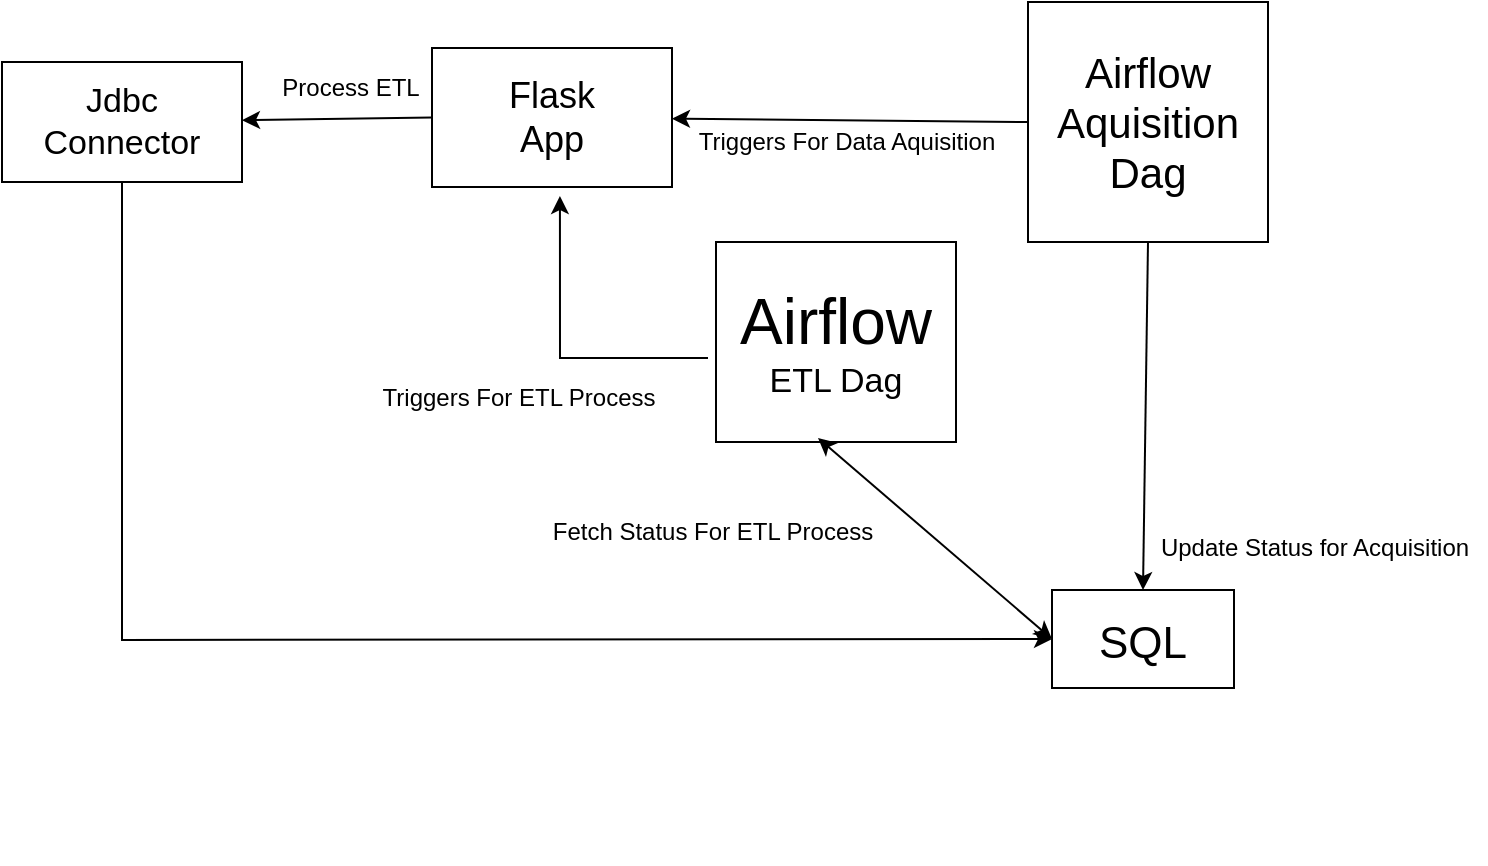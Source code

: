<mxfile version="24.7.14">
  <diagram name="Page-1" id="gG51Od18AzhkP7Pfx0KL">
    <mxGraphModel dx="2284" dy="794" grid="0" gridSize="10" guides="1" tooltips="1" connect="1" arrows="1" fold="1" page="1" pageScale="1" pageWidth="850" pageHeight="1100" math="0" shadow="0">
      <root>
        <mxCell id="0" />
        <mxCell id="1" parent="0" />
        <mxCell id="-O853JUOFa3dfuQeVED0-1" value="&lt;div style=&quot;font-size: 21px;&quot;&gt;&lt;font style=&quot;font-size: 21px;&quot;&gt;Airflow&lt;br&gt;&lt;/font&gt;&lt;/div&gt;&lt;div style=&quot;font-size: 21px;&quot;&gt;&lt;font style=&quot;font-size: 21px;&quot;&gt;Aquisition Dag&lt;font style=&quot;font-size: 21px;&quot;&gt;&lt;br&gt;&lt;/font&gt;&lt;/font&gt;&lt;/div&gt;" style="rounded=0;whiteSpace=wrap;html=1;" parent="1" vertex="1">
          <mxGeometry x="322" y="48" width="120" height="120" as="geometry" />
        </mxCell>
        <mxCell id="-O853JUOFa3dfuQeVED0-3" value="&lt;div&gt;&lt;br&gt;&lt;/div&gt;&lt;div&gt;&lt;br&gt;&lt;/div&gt;&lt;div&gt;&lt;br&gt;&lt;/div&gt;&lt;div&gt;&lt;br&gt;&lt;/div&gt;&lt;div&gt;&lt;br&gt;&lt;/div&gt;&lt;div&gt;&lt;br&gt;&lt;/div&gt;&lt;div&gt;&lt;br&gt;&lt;/div&gt;&lt;div&gt;&lt;font style=&quot;font-size: 22px;&quot;&gt;SQL&lt;br&gt;&lt;/font&gt;&lt;/div&gt;&lt;div&gt;&lt;font style=&quot;font-size: 22px;&quot;&gt;&lt;br&gt;&lt;/font&gt;&lt;/div&gt;&lt;br&gt;&lt;div style=&quot;&quot;&gt;&lt;br&gt;&lt;/div&gt;&lt;div style=&quot;&quot;&gt;&lt;br&gt;&lt;/div&gt;&lt;div style=&quot;&quot;&gt;&amp;nbsp; &lt;br&gt;&lt;/div&gt;&lt;div style=&quot;&quot;&gt;&lt;br&gt;&lt;/div&gt;" style="rounded=0;whiteSpace=wrap;html=1;" parent="1" vertex="1">
          <mxGeometry x="334" y="342" width="91" height="49" as="geometry" />
        </mxCell>
        <mxCell id="-O853JUOFa3dfuQeVED0-6" value="&lt;div style=&quot;font-size: 18px;&quot;&gt;&lt;font style=&quot;font-size: 18px;&quot;&gt;&lt;br&gt;&lt;/font&gt;&lt;/div&gt;&lt;div style=&quot;font-size: 18px;&quot;&gt;&lt;font style=&quot;font-size: 18px;&quot;&gt;Flask&lt;/font&gt;&lt;/div&gt;&lt;div style=&quot;font-size: 18px;&quot;&gt;&lt;font style=&quot;font-size: 18px;&quot;&gt;App&lt;/font&gt;&lt;/div&gt;&lt;div style=&quot;font-size: 18px;&quot;&gt;&lt;font style=&quot;font-size: 18px;&quot;&gt;&lt;br&gt;&lt;/font&gt;&lt;/div&gt;" style="rounded=0;whiteSpace=wrap;html=1;" parent="1" vertex="1">
          <mxGeometry x="24" y="71" width="120" height="69.5" as="geometry" />
        </mxCell>
        <mxCell id="43wRwh9KYVNC-H3UIhh2-2" value="&lt;div&gt;&lt;font style=&quot;font-size: 32px;&quot;&gt;Airflow&lt;br&gt;&lt;/font&gt;&lt;/div&gt;&lt;div style=&quot;font-size: 17px;&quot;&gt;ETL Dag&lt;font style=&quot;font-size: 17px;&quot;&gt;&lt;br&gt;&lt;/font&gt;&lt;/div&gt;" style="rounded=0;whiteSpace=wrap;html=1;" parent="1" vertex="1">
          <mxGeometry x="166" y="168" width="120" height="100" as="geometry" />
        </mxCell>
        <mxCell id="43wRwh9KYVNC-H3UIhh2-3" value="" style="endArrow=classic;html=1;rounded=0;exitX=0;exitY=0.5;exitDx=0;exitDy=0;" parent="1" source="-O853JUOFa3dfuQeVED0-1" target="-O853JUOFa3dfuQeVED0-6" edge="1">
          <mxGeometry width="50" height="50" relative="1" as="geometry">
            <mxPoint x="388" y="199" as="sourcePoint" />
            <mxPoint x="438" y="149" as="targetPoint" />
          </mxGeometry>
        </mxCell>
        <mxCell id="43wRwh9KYVNC-H3UIhh2-4" value="&lt;div&gt;Triggers For Data Aquisition&lt;/div&gt;&lt;div&gt;&lt;br&gt;&lt;/div&gt;" style="text;html=1;align=center;verticalAlign=middle;resizable=0;points=[];autosize=1;strokeColor=none;fillColor=none;rotation=0;" parent="1" vertex="1">
          <mxGeometry x="148" y="104" width="166" height="41" as="geometry" />
        </mxCell>
        <mxCell id="43wRwh9KYVNC-H3UIhh2-6" value="" style="endArrow=classic;html=1;rounded=0;exitX=0.5;exitY=1;exitDx=0;exitDy=0;entryX=0.5;entryY=0;entryDx=0;entryDy=0;" parent="1" source="-O853JUOFa3dfuQeVED0-1" target="-O853JUOFa3dfuQeVED0-3" edge="1">
          <mxGeometry width="50" height="50" relative="1" as="geometry">
            <mxPoint x="376" y="257" as="sourcePoint" />
            <mxPoint x="426" y="207" as="targetPoint" />
          </mxGeometry>
        </mxCell>
        <mxCell id="43wRwh9KYVNC-H3UIhh2-7" value="&lt;div&gt;Update Status for Acquisition&lt;/div&gt;&lt;div&gt;&lt;br&gt;&lt;/div&gt;" style="text;html=1;align=center;verticalAlign=middle;resizable=0;points=[];autosize=1;strokeColor=none;fillColor=none;rotation=0;" parent="1" vertex="1">
          <mxGeometry x="379" y="307" width="172" height="41" as="geometry" />
        </mxCell>
        <mxCell id="43wRwh9KYVNC-H3UIhh2-8" value="" style="endArrow=classic;startArrow=classic;html=1;rounded=0;entryX=0.425;entryY=0.98;entryDx=0;entryDy=0;exitX=0;exitY=0.5;exitDx=0;exitDy=0;entryPerimeter=0;" parent="1" source="-O853JUOFa3dfuQeVED0-3" target="43wRwh9KYVNC-H3UIhh2-2" edge="1">
          <mxGeometry width="50" height="50" relative="1" as="geometry">
            <mxPoint x="376" y="257" as="sourcePoint" />
            <mxPoint x="426" y="207" as="targetPoint" />
          </mxGeometry>
        </mxCell>
        <mxCell id="43wRwh9KYVNC-H3UIhh2-9" value="&lt;div&gt;Fetch Status For ETL Process&lt;/div&gt;&lt;div&gt;&lt;br&gt;&lt;/div&gt;" style="text;html=1;align=center;verticalAlign=middle;resizable=0;points=[];autosize=1;strokeColor=none;fillColor=none;" parent="1" vertex="1">
          <mxGeometry x="75" y="299" width="177" height="41" as="geometry" />
        </mxCell>
        <mxCell id="43wRwh9KYVNC-H3UIhh2-10" value="" style="endArrow=classic;html=1;rounded=0;entryX=0.533;entryY=1.065;entryDx=0;entryDy=0;entryPerimeter=0;" parent="1" target="-O853JUOFa3dfuQeVED0-6" edge="1">
          <mxGeometry width="50" height="50" relative="1" as="geometry">
            <mxPoint x="162" y="226" as="sourcePoint" />
            <mxPoint x="219" y="207" as="targetPoint" />
            <Array as="points">
              <mxPoint x="88" y="226" />
            </Array>
          </mxGeometry>
        </mxCell>
        <mxCell id="43wRwh9KYVNC-H3UIhh2-11" value="Triggers For ETL Process" style="text;html=1;align=center;verticalAlign=middle;resizable=0;points=[];autosize=1;strokeColor=none;fillColor=none;" parent="1" vertex="1">
          <mxGeometry x="-10" y="233" width="154" height="26" as="geometry" />
        </mxCell>
        <mxCell id="43wRwh9KYVNC-H3UIhh2-12" value="&lt;font style=&quot;font-size: 17px;&quot;&gt;Jdbc Connector&lt;br&gt;&lt;/font&gt;" style="rounded=0;whiteSpace=wrap;html=1;" parent="1" vertex="1">
          <mxGeometry x="-191" y="78" width="120" height="60" as="geometry" />
        </mxCell>
        <mxCell id="43wRwh9KYVNC-H3UIhh2-13" value="" style="endArrow=classic;html=1;rounded=0;exitX=0;exitY=0.5;exitDx=0;exitDy=0;" parent="1" source="-O853JUOFa3dfuQeVED0-6" target="43wRwh9KYVNC-H3UIhh2-12" edge="1">
          <mxGeometry width="50" height="50" relative="1" as="geometry">
            <mxPoint x="169" y="212" as="sourcePoint" />
            <mxPoint x="219" y="162" as="targetPoint" />
          </mxGeometry>
        </mxCell>
        <mxCell id="43wRwh9KYVNC-H3UIhh2-14" value="Process ETL" style="text;html=1;align=center;verticalAlign=middle;resizable=0;points=[];autosize=1;strokeColor=none;fillColor=none;" parent="1" vertex="1">
          <mxGeometry x="-60" y="78" width="86" height="26" as="geometry" />
        </mxCell>
        <mxCell id="43wRwh9KYVNC-H3UIhh2-15" value="" style="endArrow=classic;html=1;rounded=0;exitX=0.5;exitY=1;exitDx=0;exitDy=0;entryX=0;entryY=0.5;entryDx=0;entryDy=0;" parent="1" source="43wRwh9KYVNC-H3UIhh2-12" target="-O853JUOFa3dfuQeVED0-3" edge="1">
          <mxGeometry width="50" height="50" relative="1" as="geometry">
            <mxPoint x="169" y="242" as="sourcePoint" />
            <mxPoint x="219" y="192" as="targetPoint" />
            <Array as="points">
              <mxPoint x="-131" y="367" />
            </Array>
          </mxGeometry>
        </mxCell>
      </root>
    </mxGraphModel>
  </diagram>
</mxfile>
